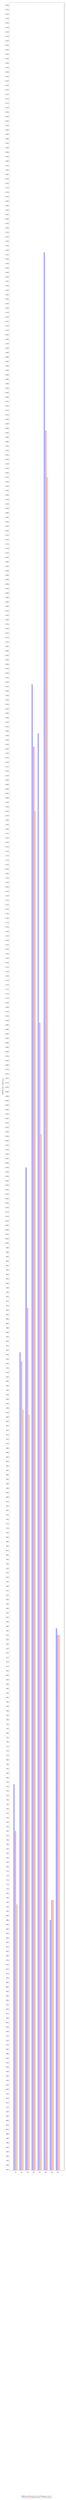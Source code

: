 % -*- root: ../../../plots.tex -*-

\begin{tikzpicture}
\pgfplotsset{width=1.1\textwidth, height=0.8\textheight}
\begin{axis}[
    ybar,
    enlargelimits=0.15,
    legend style={at={(0.5,-0.15)},
      anchor=north,legend columns=-1},
    ylabel={MSTB after 1500 days},
    symbolic x coords={1a,1b,2a,2b,3a,3b,4a,4b},
    xtick=data,
    bar width=7pt,
    ]
    \addplot coordinates {(1a,757) (1b,951) (2a,1034) (2b,1251) (3a,1229) (3b,1445) (4a,696) (4b,827) };
    \addplot coordinates {(1a,736) (1b,947) (2a,971)  (2b,1223) (3a,1099) (3b,1365) (4a,705) (4b,824) };
    \addplot coordinates {(1a,703) (1b,925) (2a,923)  (2b,1194) (3a,1049) (3b,1344) (4a,705) (4b,824) };
    \legend{Paper,Original grid,Refined grid}
\end{axis}
\end{tikzpicture}
